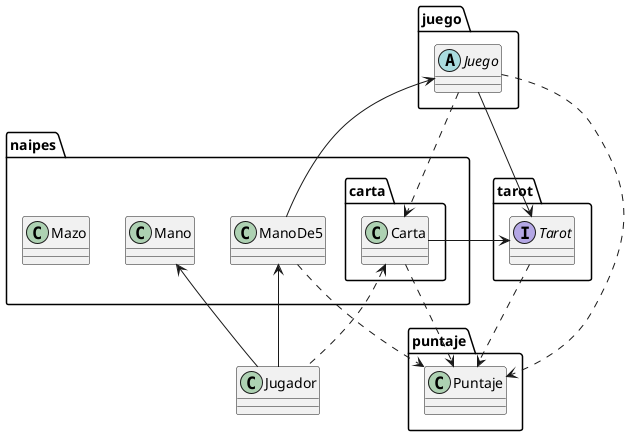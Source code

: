 @startuml


package juego {
        abstract class Juego
}

package puntaje {
        class Puntaje
}

package tarot {
        interface Tarot
}

package naipes {
        package carta {
            class Carta
        }
        class Mano
        class ManoDe5
        class Mazo
}

Tarot ..> Puntaje
ManoDe5 --> Juego
ManoDe5 ..> Puntaje
Juego --> Tarot
Juego ..> Puntaje
Juego ..> Carta
Carta ..> Puntaje
Carta -right-> Tarot
Jugador -up-> Mano
Jugador -up-> ManoDe5
Jugador .up.> Carta

@enduml
